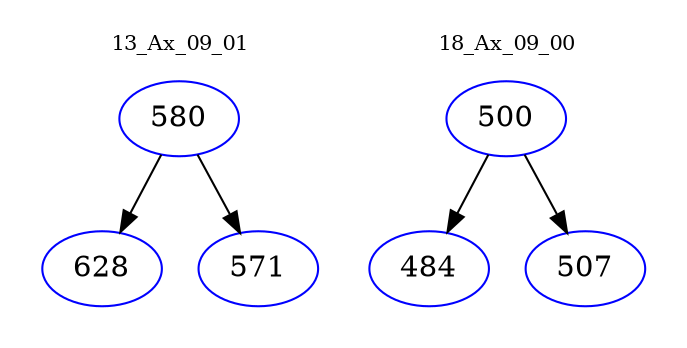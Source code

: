 digraph{
subgraph cluster_0 {
color = white
label = "13_Ax_09_01";
fontsize=10;
T0_580 [label="580", color="blue"]
T0_580 -> T0_628 [color="black"]
T0_628 [label="628", color="blue"]
T0_580 -> T0_571 [color="black"]
T0_571 [label="571", color="blue"]
}
subgraph cluster_1 {
color = white
label = "18_Ax_09_00";
fontsize=10;
T1_500 [label="500", color="blue"]
T1_500 -> T1_484 [color="black"]
T1_484 [label="484", color="blue"]
T1_500 -> T1_507 [color="black"]
T1_507 [label="507", color="blue"]
}
}
